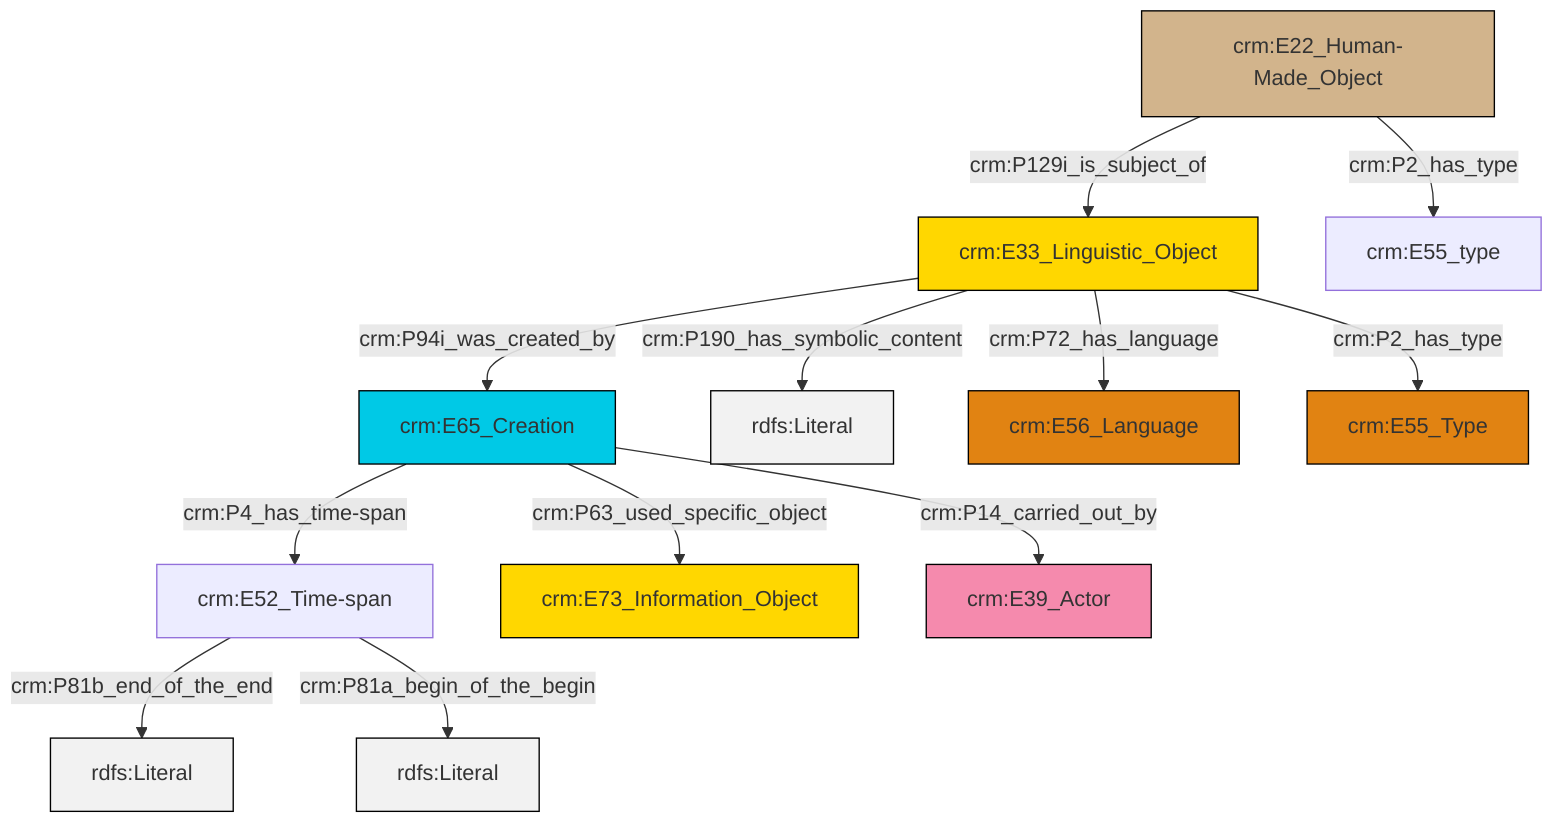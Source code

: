 graph TD
classDef Literal fill:#f2f2f2,stroke:#000000;
classDef CRM_Entity fill:#FFFFFF,stroke:#000000;
classDef Temporal_Entity fill:#00C9E6, stroke:#000000;
classDef Type fill:#E18312, stroke:#000000;
classDef Time-Span fill:#2C9C91, stroke:#000000;
classDef Appellation fill:#FFEB7F, stroke:#000000;
classDef Place fill:#008836, stroke:#000000;
classDef Persistent_Item fill:#B266B2, stroke:#000000;
classDef Conceptual_Object fill:#FFD700, stroke:#000000;
classDef Physical_Thing fill:#D2B48C, stroke:#000000;
classDef Actor fill:#f58aad, stroke:#000000;
classDef PC_Classes fill:#4ce600, stroke:#000000;
classDef Multi fill:#cccccc,stroke:#000000;

2["crm:E33_Linguistic_Object"]:::Conceptual_Object -->|crm:P190_has_symbolic_content| 4[rdfs:Literal]:::Literal
2["crm:E33_Linguistic_Object"]:::Conceptual_Object -->|crm:P94i_was_created_by| 0["crm:E65_Creation"]:::Temporal_Entity
5["crm:E52_Time-span"]:::Default -->|crm:P81b_end_of_the_end| 6[rdfs:Literal]:::Literal
7["crm:E22_Human-Made_Object"]:::Physical_Thing -->|crm:P129i_is_subject_of| 2["crm:E33_Linguistic_Object"]:::Conceptual_Object
0["crm:E65_Creation"]:::Temporal_Entity -->|crm:P4_has_time-span| 5["crm:E52_Time-span"]:::Default
0["crm:E65_Creation"]:::Temporal_Entity -->|crm:P14_carried_out_by| 13["crm:E39_Actor"]:::Actor
2["crm:E33_Linguistic_Object"]:::Conceptual_Object -->|crm:P72_has_language| 14["crm:E56_Language"]:::Type
7["crm:E22_Human-Made_Object"]:::Physical_Thing -->|crm:P2_has_type| 9["crm:E55_type"]:::Default
5["crm:E52_Time-span"]:::Default -->|crm:P81a_begin_of_the_begin| 17[rdfs:Literal]:::Literal
0["crm:E65_Creation"]:::Temporal_Entity -->|crm:P63_used_specific_object| 11["crm:E73_Information_Object"]:::Conceptual_Object
2["crm:E33_Linguistic_Object"]:::Conceptual_Object -->|crm:P2_has_type| 18["crm:E55_Type"]:::Type